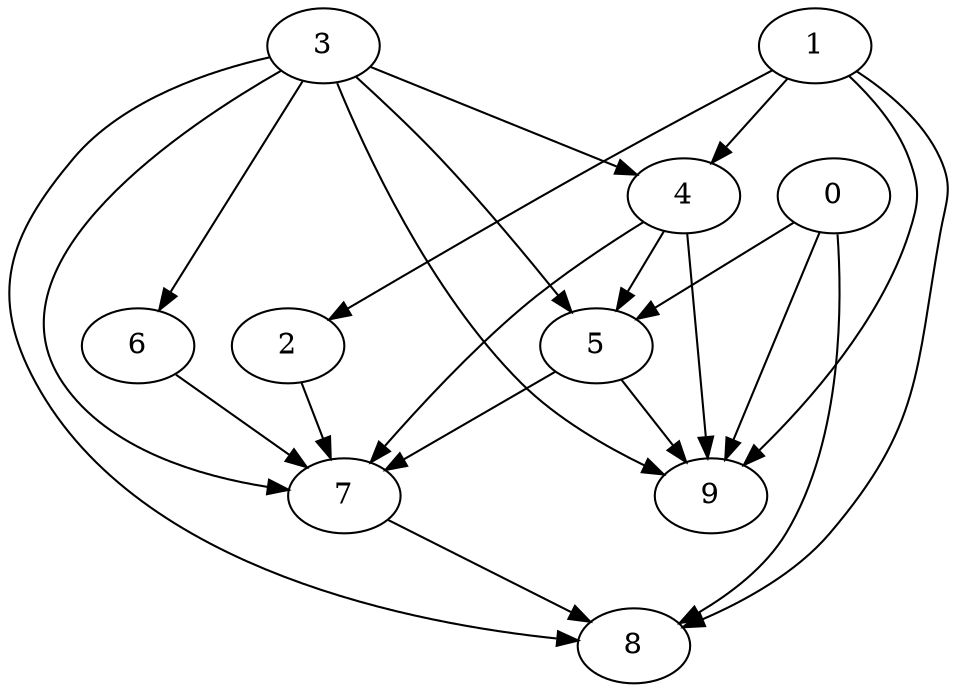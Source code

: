 digraph "Random_Nodes_10_Density_2.10_CCR_1.00_WeightType_Random#1_Homogeneous-2" {
3 [Weight=16];
1 [Weight=12];
4 [Weight=18];
0 [Weight=5];
2 [Weight=14];
6 [Weight=9];
5 [Weight=5];
7 [Weight=7];
9 [Weight=16];
8 [Weight=4];
1 -> 2 [Weight=3];
7 -> 8 [Weight=6];
4 -> 9 [Weight=7];
3 -> 4 [Weight=6];
0 -> 5 [Weight=9];
3 -> 6 [Weight=8];
2 -> 7 [Weight=7];
5 -> 7 [Weight=6];
5 -> 9 [Weight=2];
1 -> 9 [Weight=2];
3 -> 8 [Weight=3];
0 -> 9 [Weight=2];
1 -> 4 [Weight=7];
3 -> 7 [Weight=2];
0 -> 8 [Weight=3];
4 -> 7 [Weight=5];
3 -> 5 [Weight=4];
6 -> 7 [Weight=7];
3 -> 9 [Weight=3];
4 -> 5 [Weight=10];
1 -> 8 [Weight=4];
}
